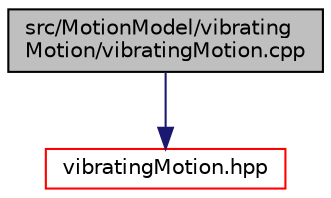 digraph "src/MotionModel/vibratingMotion/vibratingMotion.cpp"
{
 // LATEX_PDF_SIZE
  edge [fontname="Helvetica",fontsize="10",labelfontname="Helvetica",labelfontsize="10"];
  node [fontname="Helvetica",fontsize="10",shape=record];
  Node1 [label="src/MotionModel/vibrating\lMotion/vibratingMotion.cpp",height=0.2,width=0.4,color="black", fillcolor="grey75", style="filled", fontcolor="black",tooltip=" "];
  Node1 -> Node2 [color="midnightblue",fontsize="10",style="solid",fontname="Helvetica"];
  Node2 [label="vibratingMotion.hpp",height=0.2,width=0.4,color="red", fillcolor="white", style="filled",URL="$vibratingMotion_8hpp.html",tooltip=" "];
}
